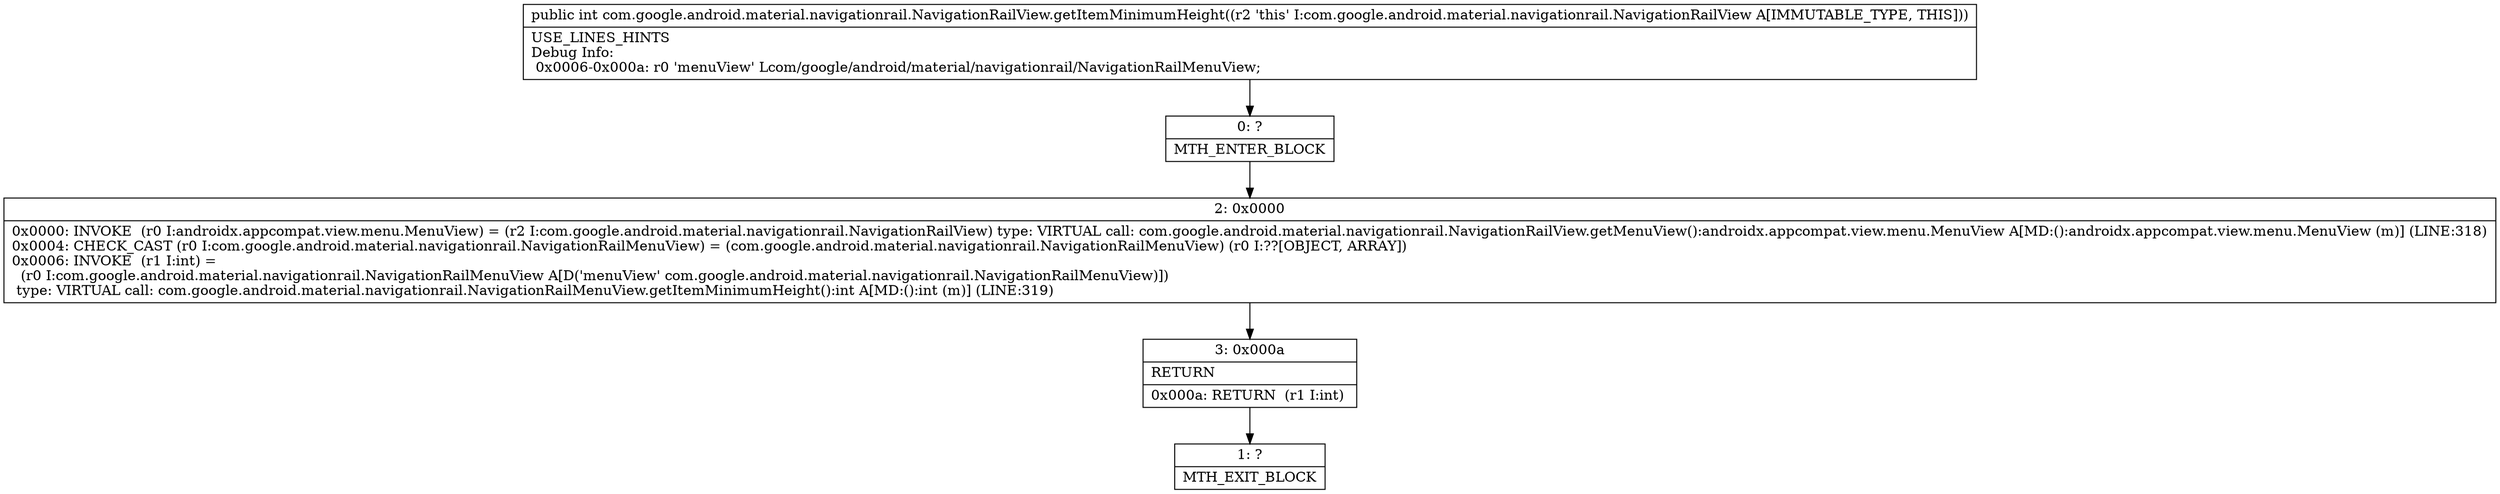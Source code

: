 digraph "CFG forcom.google.android.material.navigationrail.NavigationRailView.getItemMinimumHeight()I" {
Node_0 [shape=record,label="{0\:\ ?|MTH_ENTER_BLOCK\l}"];
Node_2 [shape=record,label="{2\:\ 0x0000|0x0000: INVOKE  (r0 I:androidx.appcompat.view.menu.MenuView) = (r2 I:com.google.android.material.navigationrail.NavigationRailView) type: VIRTUAL call: com.google.android.material.navigationrail.NavigationRailView.getMenuView():androidx.appcompat.view.menu.MenuView A[MD:():androidx.appcompat.view.menu.MenuView (m)] (LINE:318)\l0x0004: CHECK_CAST (r0 I:com.google.android.material.navigationrail.NavigationRailMenuView) = (com.google.android.material.navigationrail.NavigationRailMenuView) (r0 I:??[OBJECT, ARRAY]) \l0x0006: INVOKE  (r1 I:int) = \l  (r0 I:com.google.android.material.navigationrail.NavigationRailMenuView A[D('menuView' com.google.android.material.navigationrail.NavigationRailMenuView)])\l type: VIRTUAL call: com.google.android.material.navigationrail.NavigationRailMenuView.getItemMinimumHeight():int A[MD:():int (m)] (LINE:319)\l}"];
Node_3 [shape=record,label="{3\:\ 0x000a|RETURN\l|0x000a: RETURN  (r1 I:int) \l}"];
Node_1 [shape=record,label="{1\:\ ?|MTH_EXIT_BLOCK\l}"];
MethodNode[shape=record,label="{public int com.google.android.material.navigationrail.NavigationRailView.getItemMinimumHeight((r2 'this' I:com.google.android.material.navigationrail.NavigationRailView A[IMMUTABLE_TYPE, THIS]))  | USE_LINES_HINTS\lDebug Info:\l  0x0006\-0x000a: r0 'menuView' Lcom\/google\/android\/material\/navigationrail\/NavigationRailMenuView;\l}"];
MethodNode -> Node_0;Node_0 -> Node_2;
Node_2 -> Node_3;
Node_3 -> Node_1;
}

